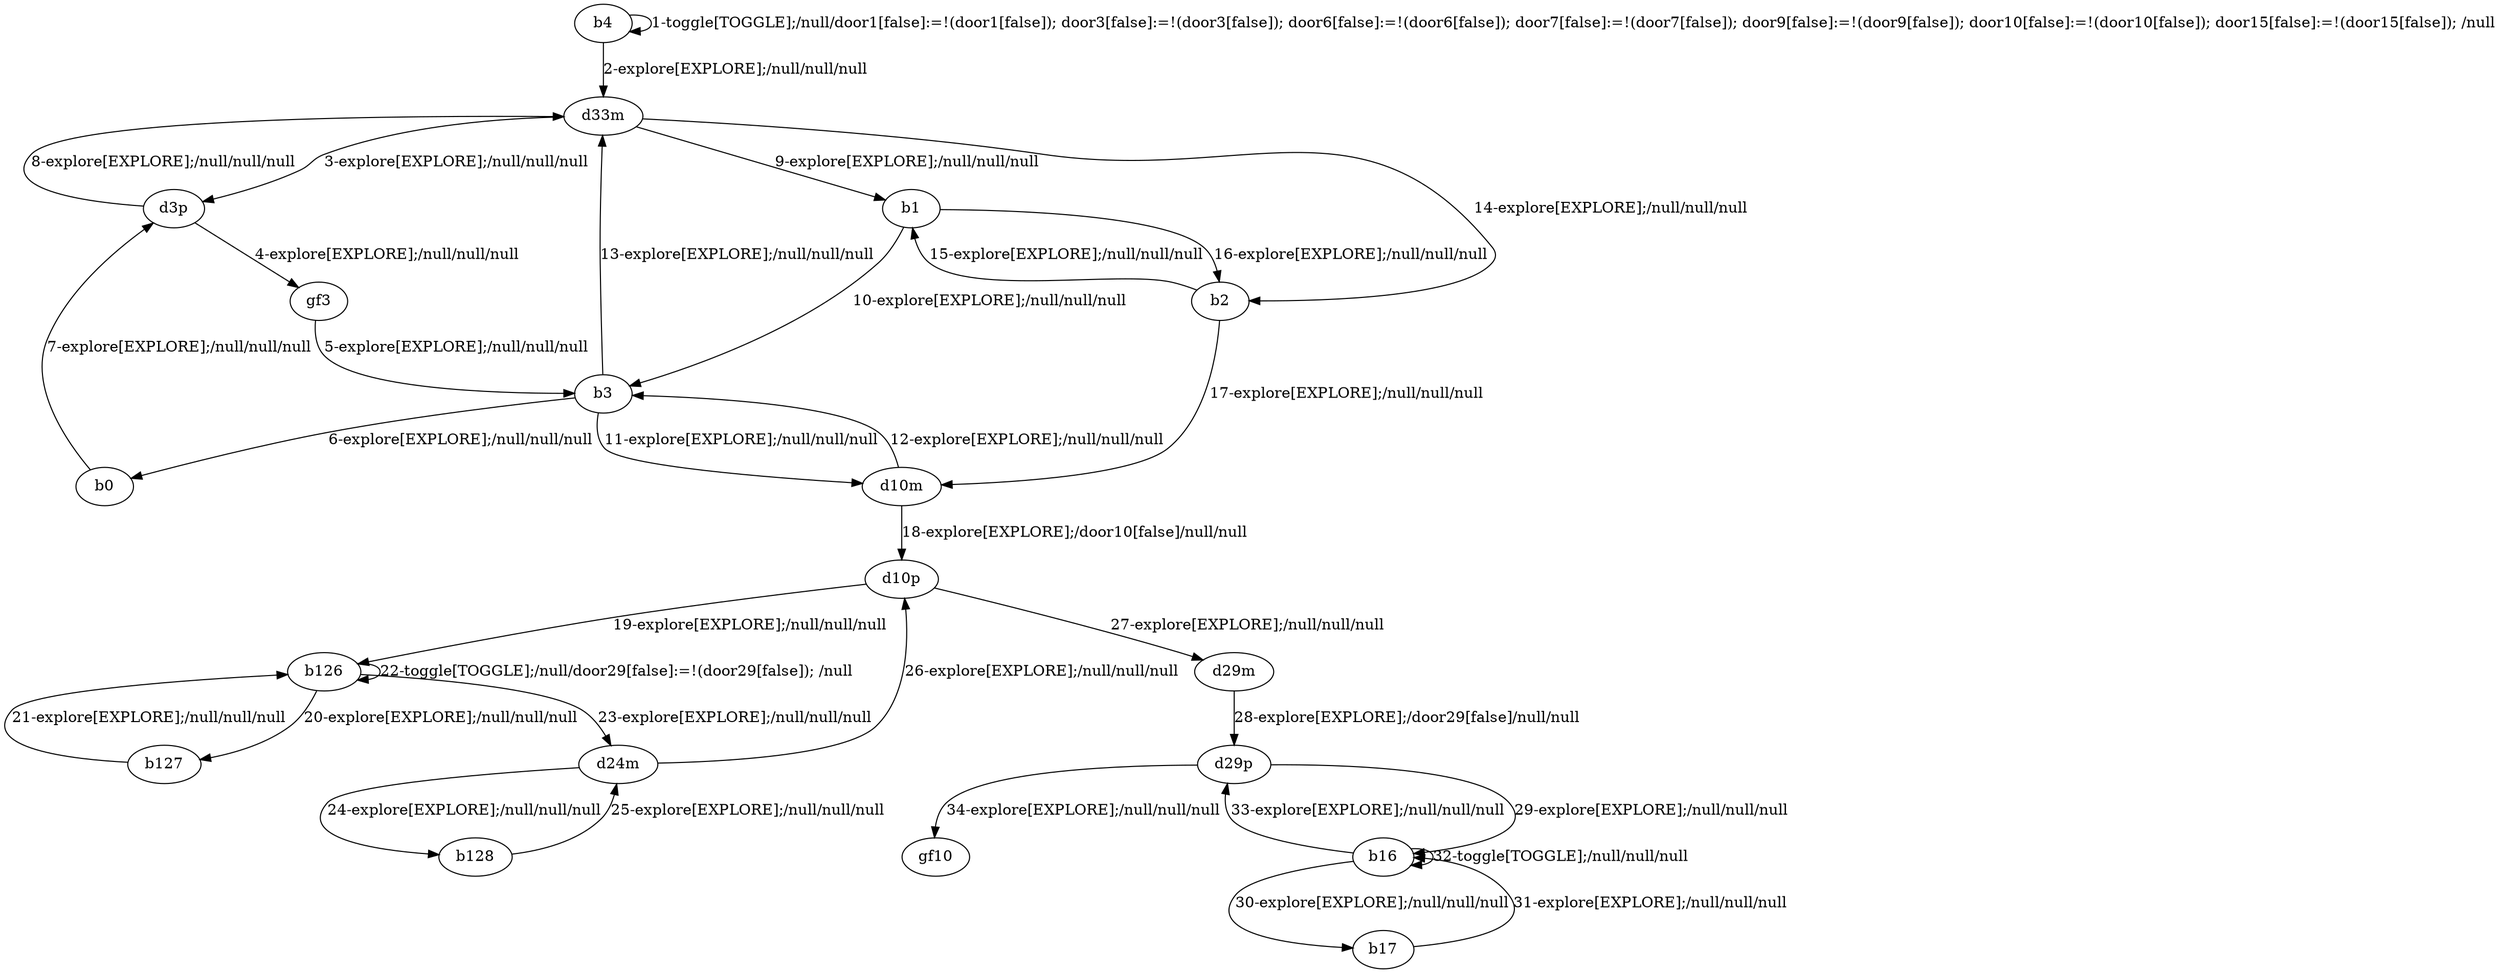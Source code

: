 # Total number of goals covered by this test: 5
# d29p --> b16
# b16 --> d29p
# d29p --> gf10
# b126 --> b127
# d10p --> b126

digraph g {
"b4" -> "b4" [label = "1-toggle[TOGGLE];/null/door1[false]:=!(door1[false]); door3[false]:=!(door3[false]); door6[false]:=!(door6[false]); door7[false]:=!(door7[false]); door9[false]:=!(door9[false]); door10[false]:=!(door10[false]); door15[false]:=!(door15[false]); /null"];
"b4" -> "d33m" [label = "2-explore[EXPLORE];/null/null/null"];
"d33m" -> "d3p" [label = "3-explore[EXPLORE];/null/null/null"];
"d3p" -> "gf3" [label = "4-explore[EXPLORE];/null/null/null"];
"gf3" -> "b3" [label = "5-explore[EXPLORE];/null/null/null"];
"b3" -> "b0" [label = "6-explore[EXPLORE];/null/null/null"];
"b0" -> "d3p" [label = "7-explore[EXPLORE];/null/null/null"];
"d3p" -> "d33m" [label = "8-explore[EXPLORE];/null/null/null"];
"d33m" -> "b1" [label = "9-explore[EXPLORE];/null/null/null"];
"b1" -> "b3" [label = "10-explore[EXPLORE];/null/null/null"];
"b3" -> "d10m" [label = "11-explore[EXPLORE];/null/null/null"];
"d10m" -> "b3" [label = "12-explore[EXPLORE];/null/null/null"];
"b3" -> "d33m" [label = "13-explore[EXPLORE];/null/null/null"];
"d33m" -> "b2" [label = "14-explore[EXPLORE];/null/null/null"];
"b2" -> "b1" [label = "15-explore[EXPLORE];/null/null/null"];
"b1" -> "b2" [label = "16-explore[EXPLORE];/null/null/null"];
"b2" -> "d10m" [label = "17-explore[EXPLORE];/null/null/null"];
"d10m" -> "d10p" [label = "18-explore[EXPLORE];/door10[false]/null/null"];
"d10p" -> "b126" [label = "19-explore[EXPLORE];/null/null/null"];
"b126" -> "b127" [label = "20-explore[EXPLORE];/null/null/null"];
"b127" -> "b126" [label = "21-explore[EXPLORE];/null/null/null"];
"b126" -> "b126" [label = "22-toggle[TOGGLE];/null/door29[false]:=!(door29[false]); /null"];
"b126" -> "d24m" [label = "23-explore[EXPLORE];/null/null/null"];
"d24m" -> "b128" [label = "24-explore[EXPLORE];/null/null/null"];
"b128" -> "d24m" [label = "25-explore[EXPLORE];/null/null/null"];
"d24m" -> "d10p" [label = "26-explore[EXPLORE];/null/null/null"];
"d10p" -> "d29m" [label = "27-explore[EXPLORE];/null/null/null"];
"d29m" -> "d29p" [label = "28-explore[EXPLORE];/door29[false]/null/null"];
"d29p" -> "b16" [label = "29-explore[EXPLORE];/null/null/null"];
"b16" -> "b17" [label = "30-explore[EXPLORE];/null/null/null"];
"b17" -> "b16" [label = "31-explore[EXPLORE];/null/null/null"];
"b16" -> "b16" [label = "32-toggle[TOGGLE];/null/null/null"];
"b16" -> "d29p" [label = "33-explore[EXPLORE];/null/null/null"];
"d29p" -> "gf10" [label = "34-explore[EXPLORE];/null/null/null"];
}